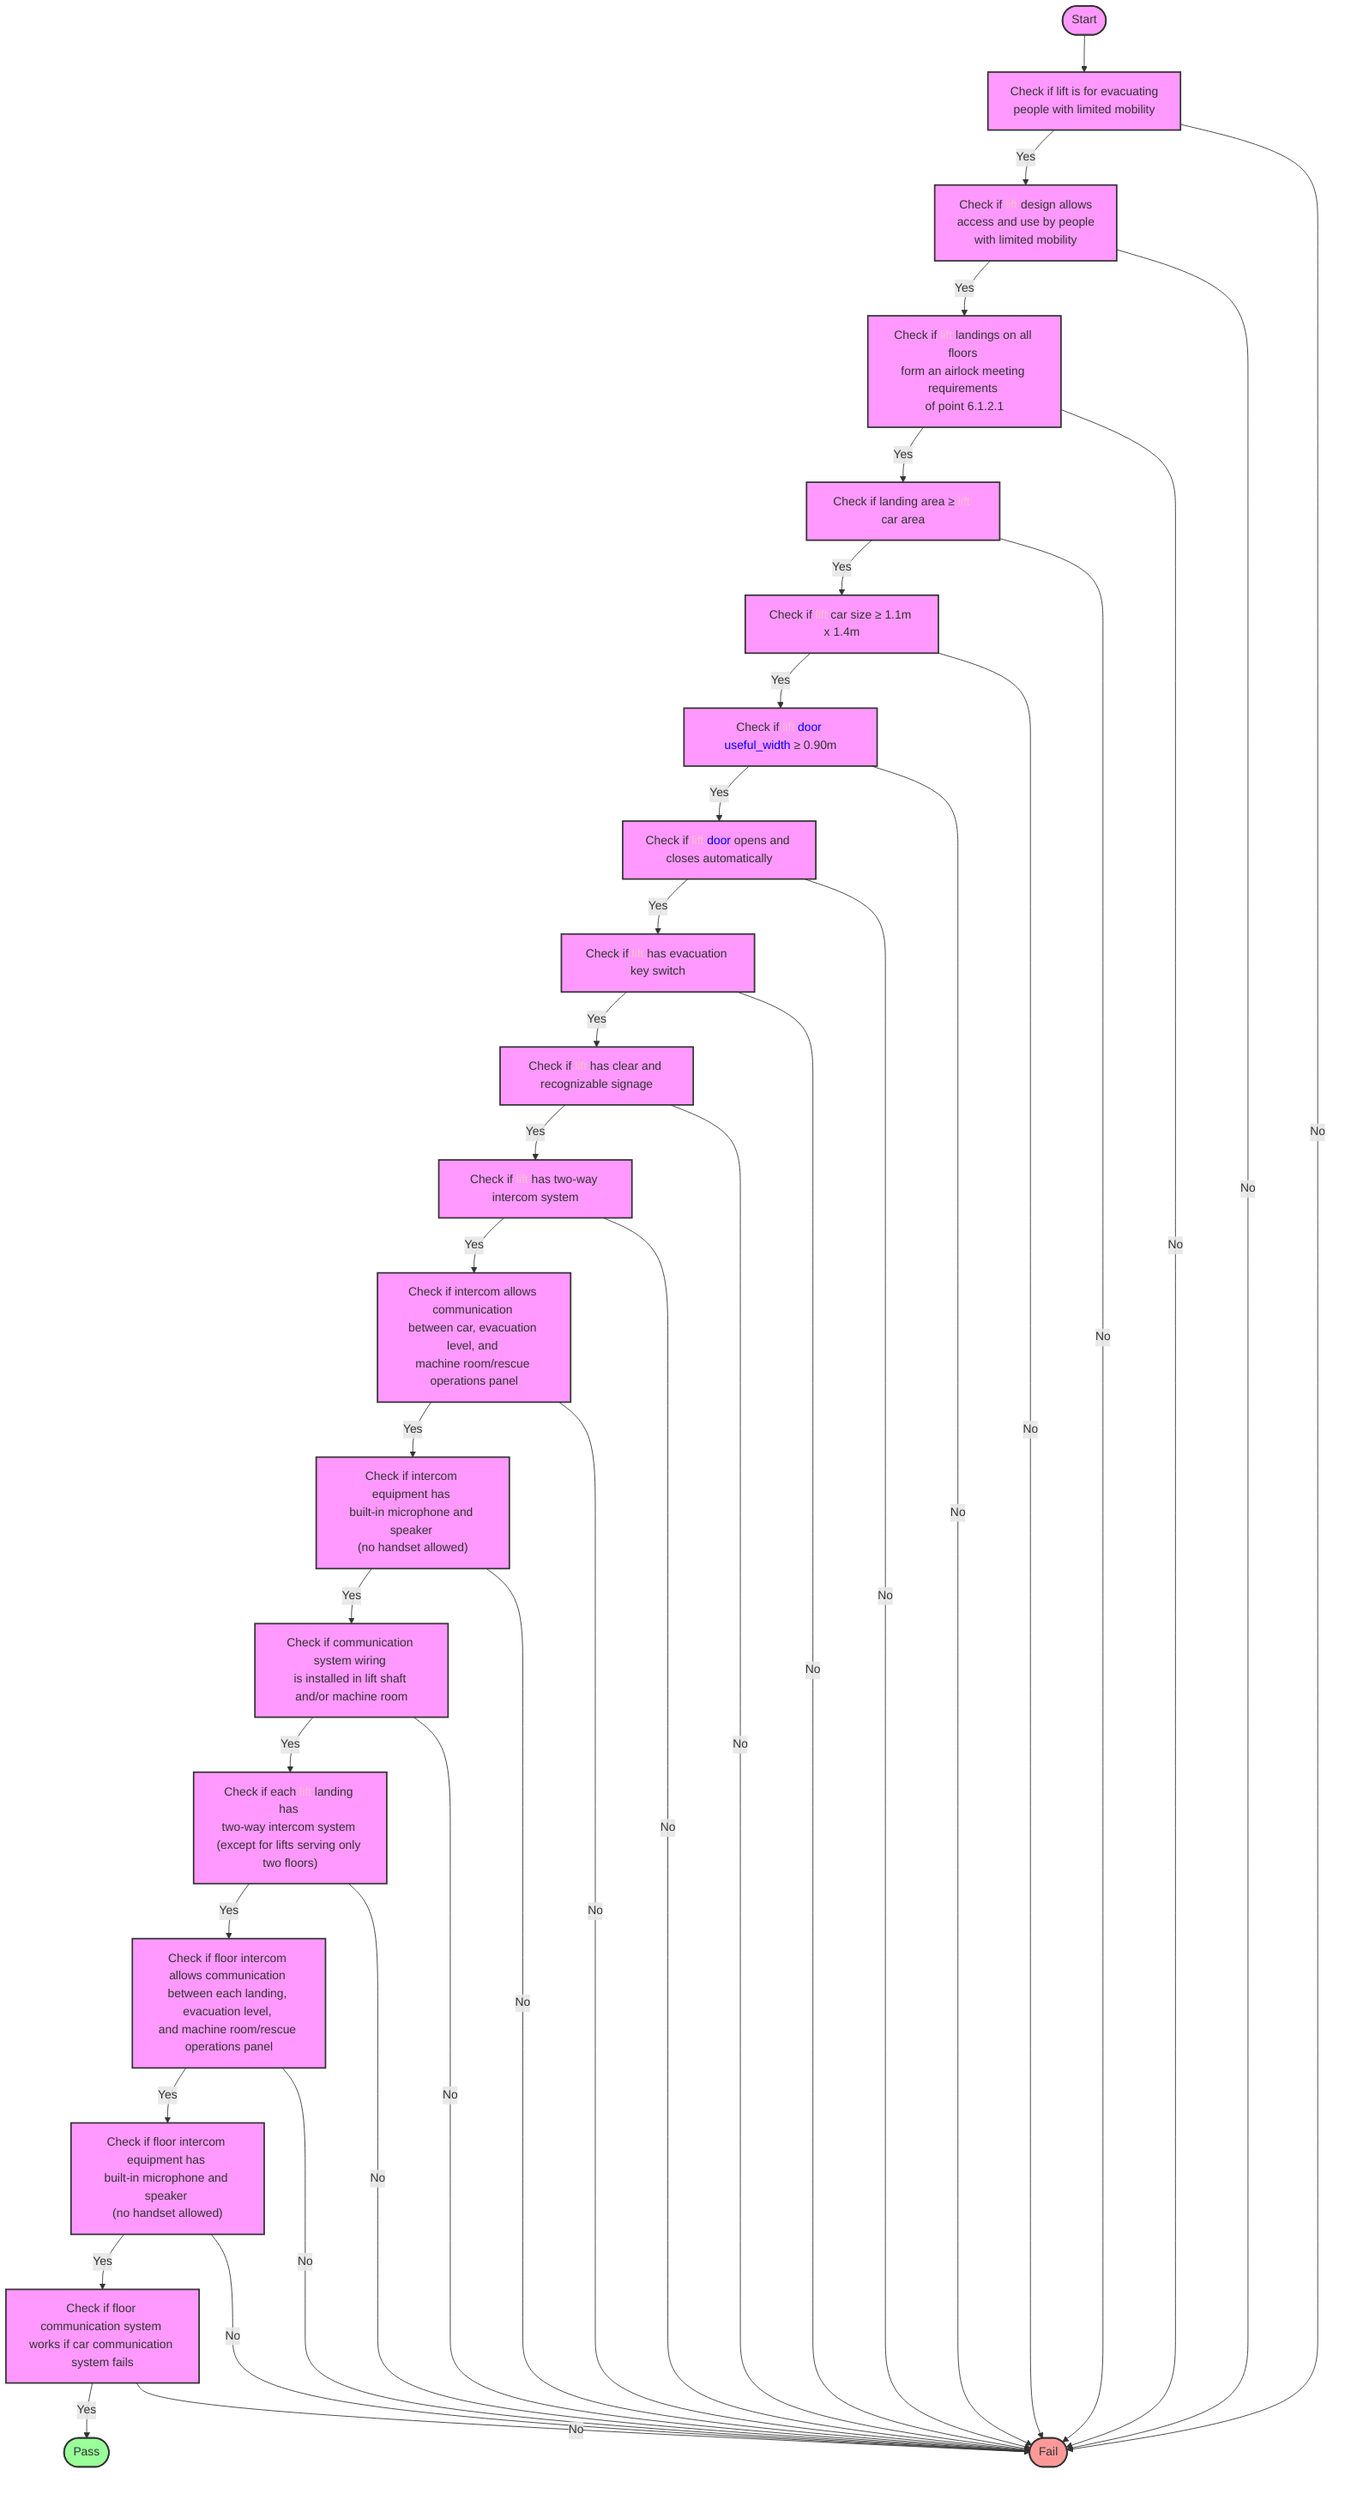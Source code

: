graph TD
    start(["Start"])
    style start fill:#f9f,stroke:#333,stroke-width:2px
    start --> check_mobility["Check if lift is for evacuating <br>people with limited mobility"]
    style check_mobility fill:#f9f,stroke:#333,stroke-width:2px

    check_mobility -->|Yes| check_design["Check if <font color='pink'>lift</font> design allows <br>access and use by people <br>with limited mobility"]
    style check_design fill:#f9f,stroke:#333,stroke-width:2px

    check_design -->|Yes| check_landing["Check if <font color='pink'>lift</font> landings on all floors <br>form an airlock meeting requirements <br>of point 6.1.2.1"]
    style check_landing fill:#f9f,stroke:#333,stroke-width:2px

    check_landing -->|Yes| check_landing_area["Check if landing area ≥ <font color='pink'>lift</font> car area"]
    style check_landing_area fill:#f9f,stroke:#333,stroke-width:2px

    check_landing_area -->|Yes| check_car_size["Check if <font color='pink'>lift</font> car size ≥ 1.1m x 1.4m"]
    style check_car_size fill:#f9f,stroke:#333,stroke-width:2px

    check_car_size -->|Yes| check_door_width["Check if <font color='pink'>lift</font> <font color='blue'>door</font> <font color='blue'>useful_width</font> ≥ 0.90m"]
    style check_door_width fill:#f9f,stroke:#333,stroke-width:2px

    check_door_width -->|Yes| check_auto_door["Check if <font color='pink'>lift</font> <font color='blue'>door</font> opens and closes automatically"]
    style check_auto_door fill:#f9f,stroke:#333,stroke-width:2px

    check_auto_door -->|Yes| check_evac_key["Check if <font color='pink'>lift</font> has evacuation key switch"]
    style check_evac_key fill:#f9f,stroke:#333,stroke-width:2px

    check_evac_key -->|Yes| check_signage["Check if <font color='pink'>lift</font> has clear and recognizable signage"]
    style check_signage fill:#f9f,stroke:#333,stroke-width:2px

    check_signage -->|Yes| check_intercom["Check if <font color='pink'>lift</font> has two-way intercom system"]
    style check_intercom fill:#f9f,stroke:#333,stroke-width:2px

    check_intercom -->|Yes| check_intercom_locations["Check if intercom allows communication <br>between car, evacuation level, and <br>machine room/rescue operations panel"]
    style check_intercom_locations fill:#f9f,stroke:#333,stroke-width:2px

    check_intercom_locations -->|Yes| check_intercom_equipment["Check if intercom equipment has <br>built-in microphone and speaker <br>(no handset allowed)"]
    style check_intercom_equipment fill:#f9f,stroke:#333,stroke-width:2px

    check_intercom_equipment -->|Yes| check_wiring["Check if communication system wiring <br>is installed in lift shaft and/or machine room"]
    style check_wiring fill:#f9f,stroke:#333,stroke-width:2px

    check_wiring -->|Yes| check_floor_intercom["Check if each <font color='pink'>lift</font> landing has <br>two-way intercom system <br>(except for lifts serving only two floors)"]
    style check_floor_intercom fill:#f9f,stroke:#333,stroke-width:2px

    check_floor_intercom -->|Yes| check_floor_intercom_comm["Check if floor intercom allows communication <br>between each landing, evacuation level, <br>and machine room/rescue operations panel"]
    style check_floor_intercom_comm fill:#f9f,stroke:#333,stroke-width:2px

    check_floor_intercom_comm -->|Yes| check_floor_intercom_equipment["Check if floor intercom equipment has <br>built-in microphone and speaker <br>(no handset allowed)"]
    style check_floor_intercom_equipment fill:#f9f,stroke:#333,stroke-width:2px

    check_floor_intercom_equipment -->|Yes| check_backup_system["Check if floor communication system <br>works if car communication system fails"]
    style check_backup_system fill:#f9f,stroke:#333,stroke-width:2px

    check_backup_system -->|Yes| pass(["Pass"])
    style pass fill:#9f9,stroke:#333,stroke-width:2px

    check_mobility -->|No| fail(["Fail"])
    check_design -->|No| fail
    check_landing -->|No| fail
    check_landing_area -->|No| fail
    check_car_size -->|No| fail
    check_door_width -->|No| fail
    check_auto_door -->|No| fail
    check_evac_key -->|No| fail
    check_signage -->|No| fail
    check_intercom -->|No| fail
    check_intercom_locations -->|No| fail
    check_intercom_equipment -->|No| fail
    check_wiring -->|No| fail
    check_floor_intercom -->|No| fail
    check_floor_intercom_comm -->|No| fail
    check_floor_intercom_equipment -->|No| fail
    check_backup_system -->|No| fail
    style fail fill:#f99,stroke:#333,stroke-width:2px